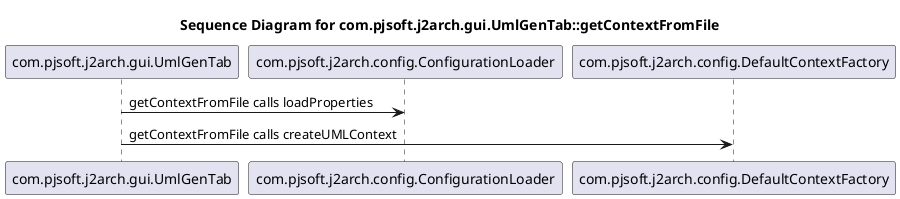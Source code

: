 @startuml
title Sequence Diagram for com.pjsoft.j2arch.gui.UmlGenTab::getContextFromFile
com.pjsoft.j2arch.gui.UmlGenTab -> com.pjsoft.j2arch.config.ConfigurationLoader : getContextFromFile calls loadProperties
com.pjsoft.j2arch.gui.UmlGenTab -> com.pjsoft.j2arch.config.DefaultContextFactory : getContextFromFile calls createUMLContext
@enduml